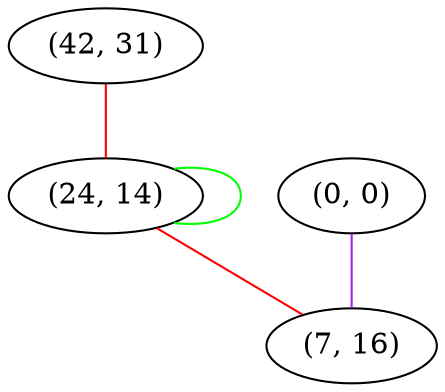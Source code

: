 graph "" {
"(42, 31)";
"(24, 14)";
"(0, 0)";
"(7, 16)";
"(42, 31)" -- "(24, 14)"  [color=red, key=0, weight=1];
"(24, 14)" -- "(24, 14)"  [color=green, key=0, weight=2];
"(24, 14)" -- "(7, 16)"  [color=red, key=0, weight=1];
"(0, 0)" -- "(7, 16)"  [color=purple, key=0, weight=4];
}
